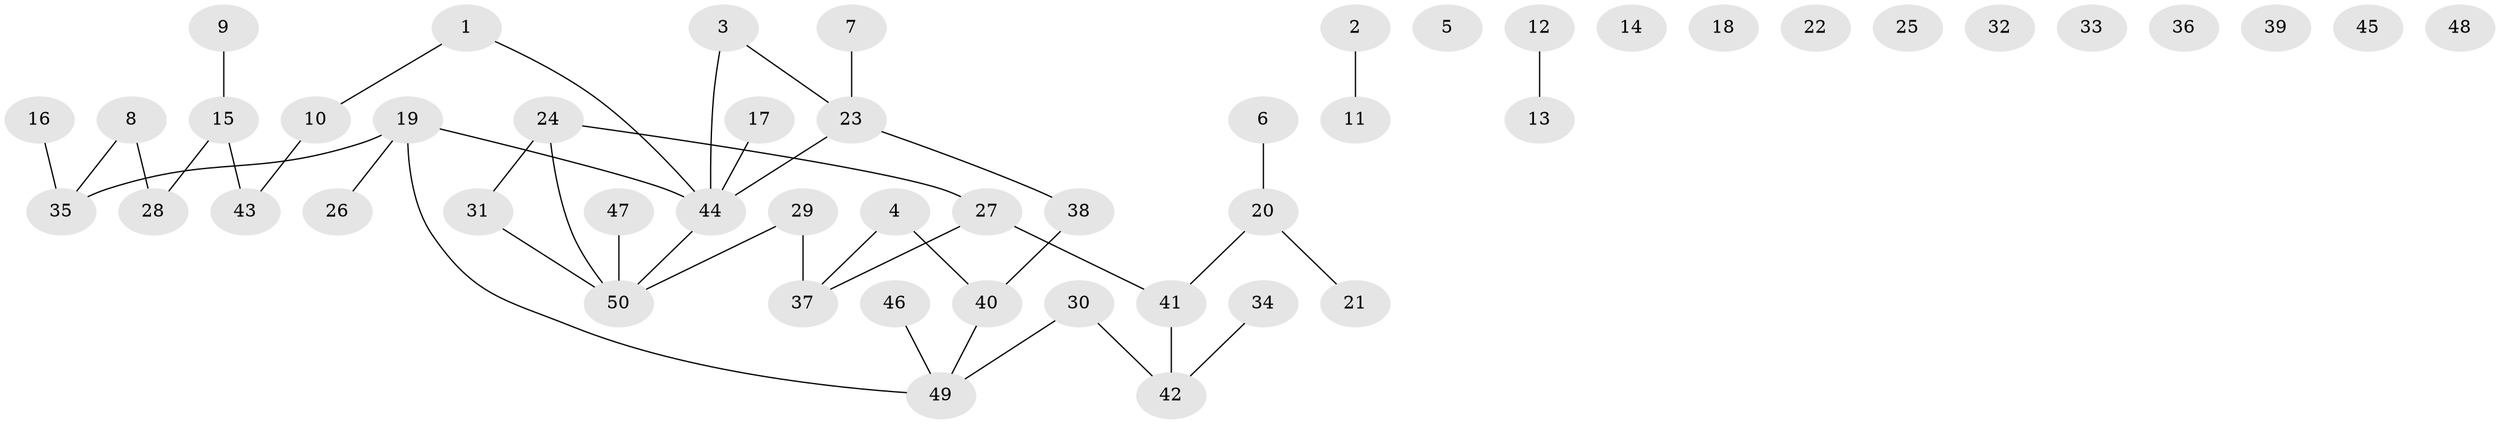 // coarse degree distribution, {2: 0.13333333333333333, 0: 0.43333333333333335, 8: 0.03333333333333333, 6: 0.03333333333333333, 4: 0.03333333333333333, 1: 0.23333333333333334, 3: 0.1}
// Generated by graph-tools (version 1.1) at 2025/16/03/04/25 18:16:27]
// undirected, 50 vertices, 43 edges
graph export_dot {
graph [start="1"]
  node [color=gray90,style=filled];
  1;
  2;
  3;
  4;
  5;
  6;
  7;
  8;
  9;
  10;
  11;
  12;
  13;
  14;
  15;
  16;
  17;
  18;
  19;
  20;
  21;
  22;
  23;
  24;
  25;
  26;
  27;
  28;
  29;
  30;
  31;
  32;
  33;
  34;
  35;
  36;
  37;
  38;
  39;
  40;
  41;
  42;
  43;
  44;
  45;
  46;
  47;
  48;
  49;
  50;
  1 -- 10;
  1 -- 44;
  2 -- 11;
  3 -- 23;
  3 -- 44;
  4 -- 37;
  4 -- 40;
  6 -- 20;
  7 -- 23;
  8 -- 28;
  8 -- 35;
  9 -- 15;
  10 -- 43;
  12 -- 13;
  15 -- 28;
  15 -- 43;
  16 -- 35;
  17 -- 44;
  19 -- 26;
  19 -- 35;
  19 -- 44;
  19 -- 49;
  20 -- 21;
  20 -- 41;
  23 -- 38;
  23 -- 44;
  24 -- 27;
  24 -- 31;
  24 -- 50;
  27 -- 37;
  27 -- 41;
  29 -- 37;
  29 -- 50;
  30 -- 42;
  30 -- 49;
  31 -- 50;
  34 -- 42;
  38 -- 40;
  40 -- 49;
  41 -- 42;
  44 -- 50;
  46 -- 49;
  47 -- 50;
}
